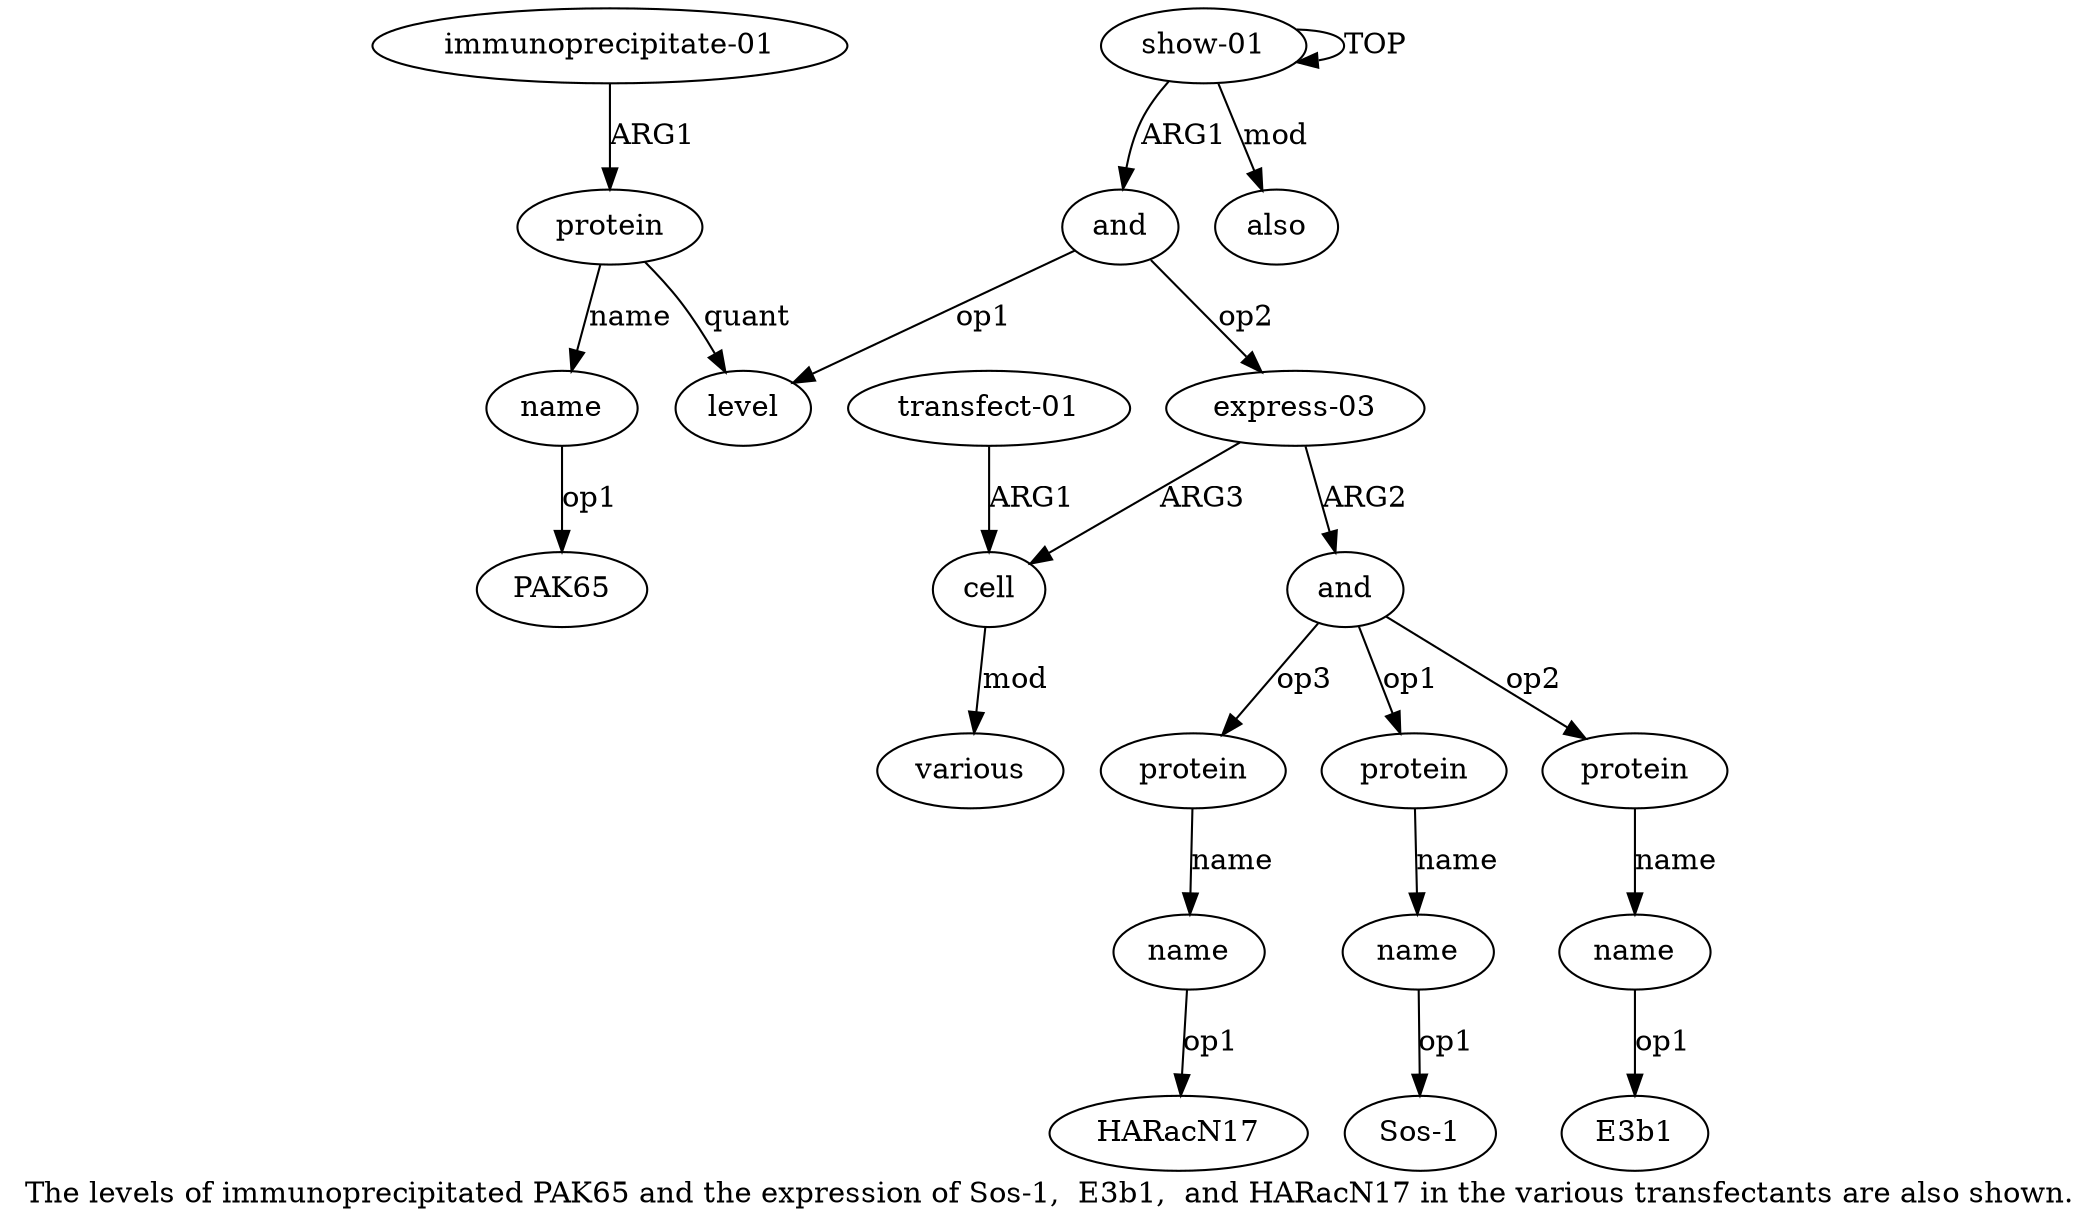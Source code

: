 digraph  {
	graph [label="The levels of immunoprecipitated PAK65 and the expression of Sos-1,  E3b1,  and HARacN17 in the various transfectants are also shown."];
	node [label="\N"];
	"a11 E3b1"	 [color=black,
		gold_ind=-1,
		gold_label=E3b1,
		label=E3b1,
		test_ind=-1,
		test_label=E3b1];
	"a9 Sos-1"	 [color=black,
		gold_ind=-1,
		gold_label="Sos-1",
		label="Sos-1",
		test_ind=-1,
		test_label="Sos-1"];
	a15	 [color=black,
		gold_ind=15,
		gold_label=various,
		label=various,
		test_ind=15,
		test_label=various];
	a14	 [color=black,
		gold_ind=14,
		gold_label=cell,
		label=cell,
		test_ind=14,
		test_label=cell];
	a14 -> a15 [key=0,
	color=black,
	gold_label=mod,
	label=mod,
	test_label=mod];
a17 [color=black,
	gold_ind=17,
	gold_label=also,
	label=also,
	test_ind=17,
	test_label=also];
a16 [color=black,
	gold_ind=16,
	gold_label="transfect-01",
	label="transfect-01",
	test_ind=16,
	test_label="transfect-01"];
a16 -> a14 [key=0,
color=black,
gold_label=ARG1,
label=ARG1,
test_label=ARG1];
a11 [color=black,
gold_ind=11,
gold_label=name,
label=name,
test_ind=11,
test_label=name];
a11 -> "a11 E3b1" [key=0,
color=black,
gold_label=op1,
label=op1,
test_label=op1];
a10 [color=black,
gold_ind=10,
gold_label=protein,
label=protein,
test_ind=10,
test_label=protein];
a10 -> a11 [key=0,
color=black,
gold_label=name,
label=name,
test_label=name];
a13 [color=black,
gold_ind=13,
gold_label=name,
label=name,
test_ind=13,
test_label=name];
"a13 HARacN17" [color=black,
gold_ind=-1,
gold_label=HARacN17,
label=HARacN17,
test_ind=-1,
test_label=HARacN17];
a13 -> "a13 HARacN17" [key=0,
color=black,
gold_label=op1,
label=op1,
test_label=op1];
a12 [color=black,
gold_ind=12,
gold_label=protein,
label=protein,
test_ind=12,
test_label=protein];
a12 -> a13 [key=0,
color=black,
gold_label=name,
label=name,
test_label=name];
a1 [color=black,
gold_ind=1,
gold_label=and,
label=and,
test_ind=1,
test_label=and];
a2 [color=black,
gold_ind=2,
gold_label=level,
label=level,
test_ind=2,
test_label=level];
a1 -> a2 [key=0,
color=black,
gold_label=op1,
label=op1,
test_label=op1];
a6 [color=black,
gold_ind=6,
gold_label="express-03",
label="express-03",
test_ind=6,
test_label="express-03"];
a1 -> a6 [key=0,
color=black,
gold_label=op2,
label=op2,
test_label=op2];
a0 [color=black,
gold_ind=0,
gold_label="show-01",
label="show-01",
test_ind=0,
test_label="show-01"];
a0 -> a17 [key=0,
color=black,
gold_label=mod,
label=mod,
test_label=mod];
a0 -> a1 [key=0,
color=black,
gold_label=ARG1,
label=ARG1,
test_label=ARG1];
a0 -> a0 [key=0,
color=black,
gold_label=TOP,
label=TOP,
test_label=TOP];
a3 [color=black,
gold_ind=3,
gold_label=protein,
label=protein,
test_ind=3,
test_label=protein];
a3 -> a2 [key=0,
color=black,
gold_label=quant,
label=quant,
test_label=quant];
a4 [color=black,
gold_ind=4,
gold_label=name,
label=name,
test_ind=4,
test_label=name];
a3 -> a4 [key=0,
color=black,
gold_label=name,
label=name,
test_label=name];
a5 [color=black,
gold_ind=5,
gold_label="immunoprecipitate-01",
label="immunoprecipitate-01",
test_ind=5,
test_label="immunoprecipitate-01"];
a5 -> a3 [key=0,
color=black,
gold_label=ARG1,
label=ARG1,
test_label=ARG1];
"a4 PAK65" [color=black,
gold_ind=-1,
gold_label=PAK65,
label=PAK65,
test_ind=-1,
test_label=PAK65];
a4 -> "a4 PAK65" [key=0,
color=black,
gold_label=op1,
label=op1,
test_label=op1];
a7 [color=black,
gold_ind=7,
gold_label=and,
label=and,
test_ind=7,
test_label=and];
a7 -> a10 [key=0,
color=black,
gold_label=op2,
label=op2,
test_label=op2];
a7 -> a12 [key=0,
color=black,
gold_label=op3,
label=op3,
test_label=op3];
a8 [color=black,
gold_ind=8,
gold_label=protein,
label=protein,
test_ind=8,
test_label=protein];
a7 -> a8 [key=0,
color=black,
gold_label=op1,
label=op1,
test_label=op1];
a6 -> a14 [key=0,
color=black,
gold_label=ARG3,
label=ARG3,
test_label=ARG3];
a6 -> a7 [key=0,
color=black,
gold_label=ARG2,
label=ARG2,
test_label=ARG2];
a9 [color=black,
gold_ind=9,
gold_label=name,
label=name,
test_ind=9,
test_label=name];
a9 -> "a9 Sos-1" [key=0,
color=black,
gold_label=op1,
label=op1,
test_label=op1];
a8 -> a9 [key=0,
color=black,
gold_label=name,
label=name,
test_label=name];
}
